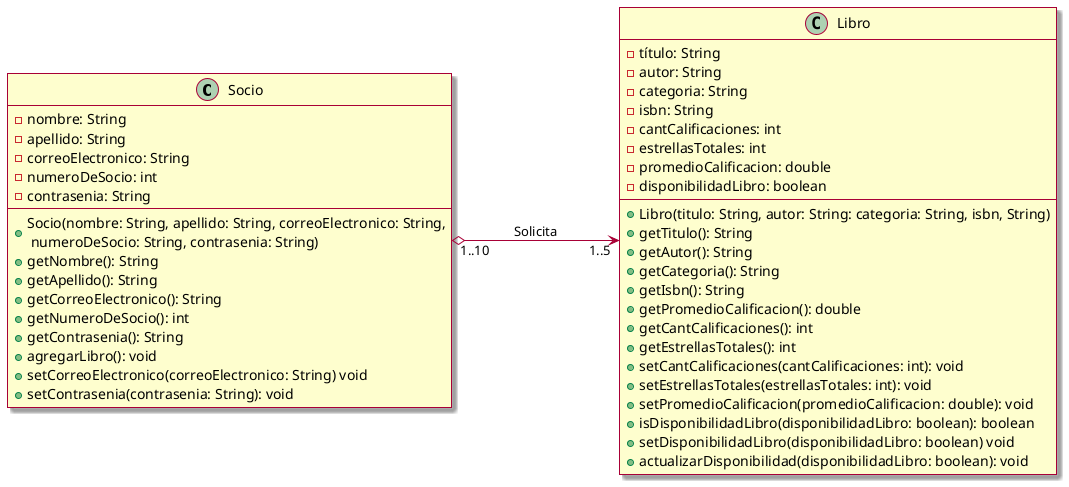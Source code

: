 @startuml
left to right direction
skin rose
class Socio {
-{field} nombre: String
-{field} apellido: String
-{field} correoElectronico: String
-{field} numeroDeSocio: int
-{field} contrasenia: String
+{method} Socio(nombre: String, apellido: String, correoElectronico: String,\n numeroDeSocio: String, contrasenia: String)
+{method} getNombre(): String
+{method} getApellido(): String
+{method} getCorreoElectronico(): String
+{method} getNumeroDeSocio(): int
+{method} getContrasenia(): String
+{method} agregarLibro(): void
+{method} setCorreoElectronico(correoElectronico: String) void
+{method} setContrasenia(contrasenia: String): void
}
class Libro {
-{field} título: String
-{field} autor: String
-{field} categoria: String
-{field} isbn: String
-{field} cantCalificaciones: int
-{field} estrellasTotales: int
-{field} promedioCalificacion: double
-{field} disponibilidadLibro: boolean

+{method} Libro(titulo: String, autor: String: categoria: String, isbn, String)
+{method} getTitulo(): String
+{method} getAutor(): String
+{method} getCategoria(): String
+{method} getIsbn(): String
+{method} getPromedioCalificacion(): double
+{method} getCantCalificaciones(): int
+{method} getEstrellasTotales(): int
+{method} setCantCalificaciones(cantCalificaciones: int): void
+{method} setEstrellasTotales(estrellasTotales: int): void
+{method} setPromedioCalificacion(promedioCalificacion: double): void
+{method} isDisponibilidadLibro(disponibilidadLibro: boolean): boolean
+{method} setDisponibilidadLibro(disponibilidadLibro: boolean) void
+{method} actualizarDisponibilidad(disponibilidadLibro: boolean): void
}

Socio "1..10" o---> "1..5" Libro : Solicita



@enduml
